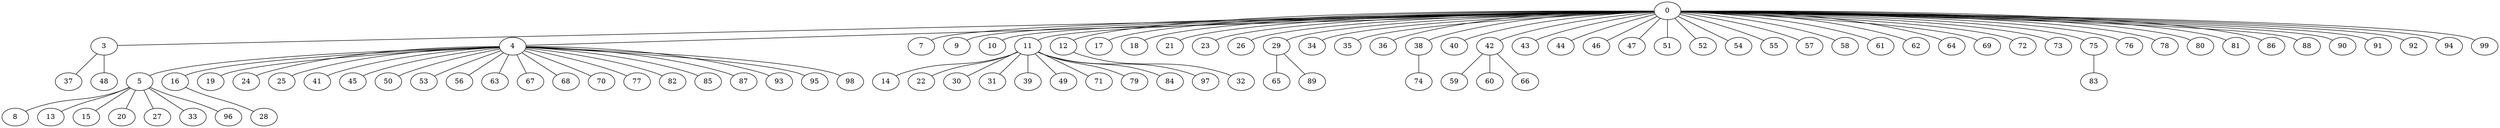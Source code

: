 graph {
    0 -- 3;
    0 -- 4;
    0 -- 7;
    0 -- 9;
    0 -- 10;
    0 -- 11;
    0 -- 12;
    0 -- 17;
    0 -- 18;
    0 -- 21;
    0 -- 23;
    0 -- 26;
    0 -- 29;
    0 -- 34;
    0 -- 35;
    0 -- 36;
    0 -- 38;
    0 -- 40;
    0 -- 42;
    0 -- 43;
    0 -- 44;
    0 -- 46;
    0 -- 47;
    0 -- 51;
    0 -- 52;
    0 -- 54;
    0 -- 55;
    0 -- 57;
    0 -- 58;
    0 -- 61;
    0 -- 62;
    0 -- 64;
    0 -- 69;
    0 -- 72;
    0 -- 73;
    0 -- 75;
    0 -- 76;
    0 -- 78;
    0 -- 80;
    0 -- 81;
    0 -- 86;
    0 -- 88;
    0 -- 90;
    0 -- 91;
    0 -- 92;
    0 -- 94;
    0 -- 99;
    3 -- 37;
    3 -- 48;
    4 -- 5;
    4 -- 16;
    4 -- 19;
    4 -- 24;
    4 -- 25;
    4 -- 41;
    4 -- 45;
    4 -- 50;
    4 -- 53;
    4 -- 56;
    4 -- 63;
    4 -- 67;
    4 -- 68;
    4 -- 70;
    4 -- 77;
    4 -- 82;
    4 -- 85;
    4 -- 87;
    4 -- 93;
    4 -- 95;
    4 -- 98;
    11 -- 14;
    11 -- 22;
    11 -- 30;
    11 -- 31;
    11 -- 39;
    11 -- 49;
    11 -- 71;
    11 -- 79;
    11 -- 84;
    11 -- 97;
    12 -- 32;
    29 -- 65;
    29 -- 89;
    38 -- 74;
    42 -- 59;
    42 -- 60;
    42 -- 66;
    75 -- 83;
    5 -- 8;
    5 -- 13;
    5 -- 15;
    5 -- 20;
    5 -- 27;
    5 -- 33;
    5 -- 96;
    16 -- 28;
}